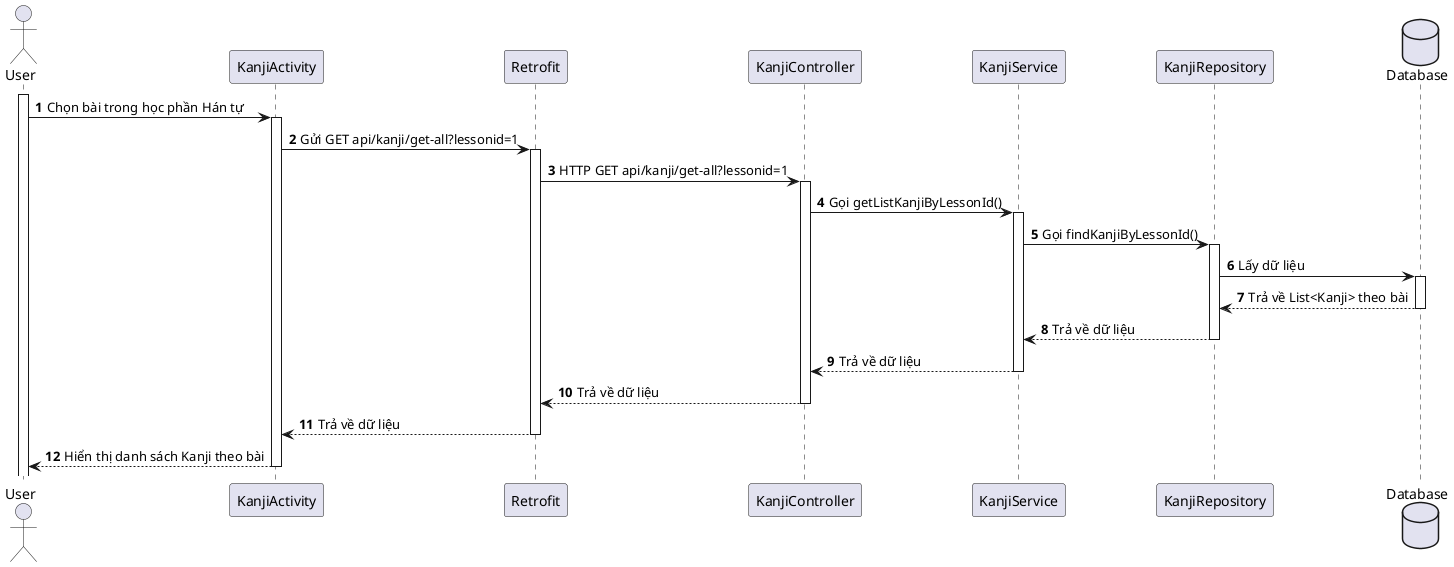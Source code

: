 @startuml
'https://plantuml.com/sequence-diagram

'use case: Hiển thị danh sách Kanji
'author: Ngoc Mai

actor User

participant KanjiActivity as Activity
participant Retrofit
participant KanjiController as Controller
participant KanjiService as Service
participant KanjiRepository as Repository

database Database

activate User

autonumber

'Request
User -> Activity: Chọn bài trong học phần Hán tự
activate Activity
Activity -> Retrofit: Gửi GET api/kanji/get-all?lessonid=1
activate Retrofit
Retrofit -> Controller: HTTP GET api/kanji/get-all?lessonid=1
activate Controller
Controller -> Service: Gọi getListKanjiByLessonId()
activate Service
Service -> Repository: Gọi findKanjiByLessonId()
activate Repository
Repository -> Database: Lấy dữ liệu
activate Database

'Response
Repository <-- Database--: Trả về List<Kanji> theo bài
Service <-- Repository--: Trả về dữ liệu
Controller <-- Service--: Trả về dữ liệu
Retrofit <-- Controller--: Trả về dữ liệu
Activity <-- Retrofit--: Trả về dữ liệu
User <-- Activity--: Hiển thị danh sách Kanji theo bài

@enduml
